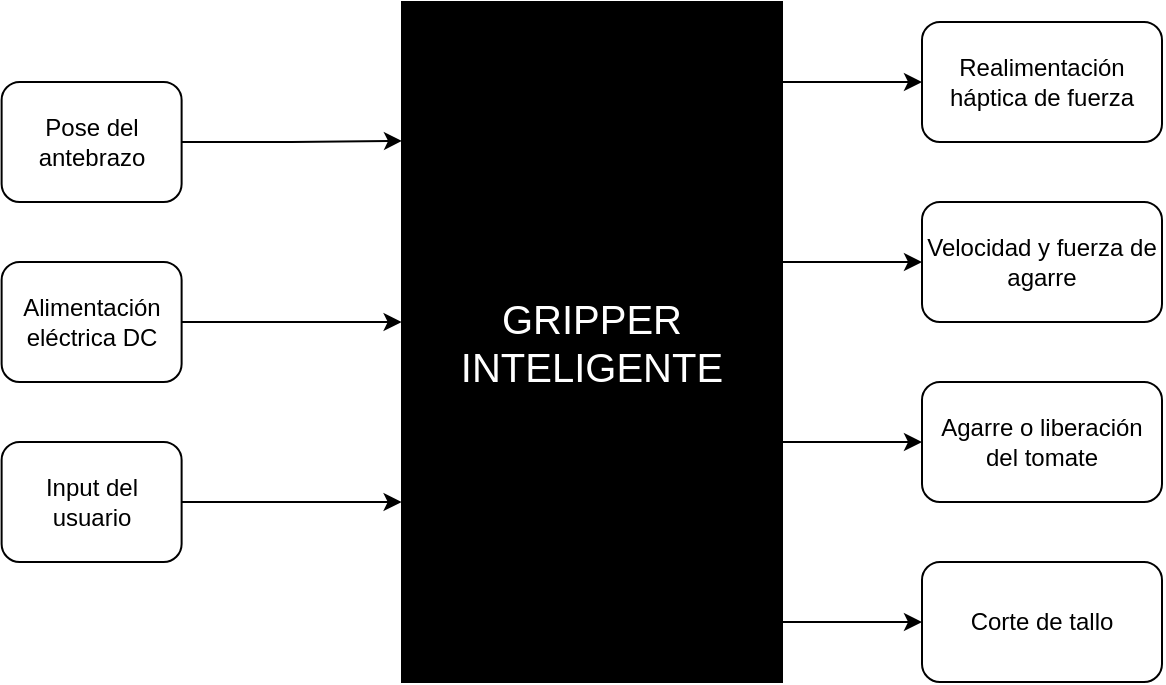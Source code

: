 <mxfile version="28.1.2" pages="3">
  <diagram name="caja_negra" id="UUBVJL1OLLHGn7JmHs6V">
    <mxGraphModel dx="2514" dy="1496" grid="1" gridSize="10" guides="1" tooltips="1" connect="1" arrows="1" fold="1" page="1" pageScale="1" pageWidth="827" pageHeight="1169" math="0" shadow="0">
      <root>
        <mxCell id="0" />
        <mxCell id="1" parent="0" />
        <mxCell id="-ZnVaG9fN53VOoI0NhHk-19" style="edgeStyle=orthogonalEdgeStyle;rounded=0;orthogonalLoop=1;jettySize=auto;html=1;exitX=1;exitY=0.5;exitDx=0;exitDy=0;entryX=0;entryY=0.5;entryDx=0;entryDy=0;" parent="1" source="-ZnVaG9fN53VOoI0NhHk-9" target="-ZnVaG9fN53VOoI0NhHk-16" edge="1">
          <mxGeometry relative="1" as="geometry">
            <Array as="points">
              <mxPoint x="500" y="455" />
              <mxPoint x="570" y="455" />
            </Array>
          </mxGeometry>
        </mxCell>
        <mxCell id="-ZnVaG9fN53VOoI0NhHk-23" value="" style="edgeStyle=orthogonalEdgeStyle;rounded=0;orthogonalLoop=1;jettySize=auto;html=1;" parent="1" source="-ZnVaG9fN53VOoI0NhHk-9" target="-ZnVaG9fN53VOoI0NhHk-22" edge="1">
          <mxGeometry relative="1" as="geometry">
            <Array as="points">
              <mxPoint x="520" y="545" />
              <mxPoint x="520" y="545" />
            </Array>
          </mxGeometry>
        </mxCell>
        <mxCell id="-ZnVaG9fN53VOoI0NhHk-26" style="edgeStyle=orthogonalEdgeStyle;rounded=0;orthogonalLoop=1;jettySize=auto;html=1;entryX=0;entryY=0.5;entryDx=0;entryDy=0;" parent="1" source="-ZnVaG9fN53VOoI0NhHk-9" target="-ZnVaG9fN53VOoI0NhHk-24" edge="1">
          <mxGeometry relative="1" as="geometry">
            <Array as="points">
              <mxPoint x="530" y="725" />
              <mxPoint x="530" y="725" />
            </Array>
          </mxGeometry>
        </mxCell>
        <mxCell id="-ZnVaG9fN53VOoI0NhHk-9" value="&lt;span style=&quot;font-size: 20px;&quot;&gt;GRIPPER INTELIGENTE&lt;/span&gt;" style="rounded=0;whiteSpace=wrap;html=1;fillColor=#000000;fontColor=#FFFFFF;" parent="1" vertex="1">
          <mxGeometry x="310" y="415" width="190" height="340" as="geometry" />
        </mxCell>
        <mxCell id="-ZnVaG9fN53VOoI0NhHk-11" value="" style="edgeStyle=orthogonalEdgeStyle;rounded=0;orthogonalLoop=1;jettySize=auto;html=1;" parent="1" source="-ZnVaG9fN53VOoI0NhHk-10" edge="1">
          <mxGeometry relative="1" as="geometry">
            <Array as="points">
              <mxPoint x="249.81" y="575" />
              <mxPoint x="249.81" y="575" />
            </Array>
            <mxPoint x="309.81" y="575" as="targetPoint" />
          </mxGeometry>
        </mxCell>
        <mxCell id="-ZnVaG9fN53VOoI0NhHk-10" value="Alimentación eléctrica DC" style="rounded=1;whiteSpace=wrap;html=1;" parent="1" vertex="1">
          <mxGeometry x="109.81" y="545" width="90" height="60" as="geometry" />
        </mxCell>
        <mxCell id="-ZnVaG9fN53VOoI0NhHk-13" value="" style="edgeStyle=orthogonalEdgeStyle;rounded=0;orthogonalLoop=1;jettySize=auto;html=1;" parent="1" source="-ZnVaG9fN53VOoI0NhHk-12" edge="1">
          <mxGeometry relative="1" as="geometry">
            <mxPoint x="169.81" y="735" as="sourcePoint" />
            <mxPoint x="309.81" y="665" as="targetPoint" />
            <Array as="points" />
          </mxGeometry>
        </mxCell>
        <mxCell id="-ZnVaG9fN53VOoI0NhHk-12" value="Input del usuario" style="rounded=1;whiteSpace=wrap;html=1;" parent="1" vertex="1">
          <mxGeometry x="109.81" y="635" width="90" height="60" as="geometry" />
        </mxCell>
        <mxCell id="-ZnVaG9fN53VOoI0NhHk-16" value="Realimentación háptica de fuerza" style="rounded=1;whiteSpace=wrap;html=1;" parent="1" vertex="1">
          <mxGeometry x="570" y="425" width="120" height="60" as="geometry" />
        </mxCell>
        <mxCell id="-ZnVaG9fN53VOoI0NhHk-20" style="edgeStyle=orthogonalEdgeStyle;rounded=0;orthogonalLoop=1;jettySize=auto;html=1;exitX=1;exitY=0.5;exitDx=0;exitDy=0;entryX=0;entryY=0.5;entryDx=0;entryDy=0;" parent="1" target="-ZnVaG9fN53VOoI0NhHk-21" edge="1">
          <mxGeometry relative="1" as="geometry">
            <mxPoint x="500" y="655" as="sourcePoint" />
            <Array as="points">
              <mxPoint x="500" y="635" />
            </Array>
          </mxGeometry>
        </mxCell>
        <mxCell id="-ZnVaG9fN53VOoI0NhHk-21" value="Agarre o liberación del tomate" style="rounded=1;whiteSpace=wrap;html=1;" parent="1" vertex="1">
          <mxGeometry x="570" y="605" width="120" height="60" as="geometry" />
        </mxCell>
        <mxCell id="-ZnVaG9fN53VOoI0NhHk-22" value="Velocidad y fuerza de agarre" style="rounded=1;whiteSpace=wrap;html=1;" parent="1" vertex="1">
          <mxGeometry x="570" y="515" width="120" height="60" as="geometry" />
        </mxCell>
        <mxCell id="-ZnVaG9fN53VOoI0NhHk-24" value="Corte de tallo" style="rounded=1;whiteSpace=wrap;html=1;" parent="1" vertex="1">
          <mxGeometry x="570" y="695" width="120" height="60" as="geometry" />
        </mxCell>
        <mxCell id="4VOGpAcKsE65S-yx3ql8-43" value="Pose del antebrazo" style="rounded=1;whiteSpace=wrap;html=1;" parent="1" vertex="1">
          <mxGeometry x="109.81" y="455" width="90" height="60" as="geometry" />
        </mxCell>
        <mxCell id="4VOGpAcKsE65S-yx3ql8-45" style="edgeStyle=orthogonalEdgeStyle;rounded=0;orthogonalLoop=1;jettySize=auto;html=1;exitX=1;exitY=0.5;exitDx=0;exitDy=0;entryX=0.001;entryY=0.116;entryDx=0;entryDy=0;entryPerimeter=0;" parent="1" source="4VOGpAcKsE65S-yx3ql8-43" edge="1">
          <mxGeometry relative="1" as="geometry">
            <mxPoint x="310.0" y="484.44" as="targetPoint" />
          </mxGeometry>
        </mxCell>
      </root>
    </mxGraphModel>
  </diagram>
  <diagram id="ZbVPOY_TJAYsjU8gu6Ru" name="caja_gris">
    <mxGraphModel dx="2095" dy="1247" grid="1" gridSize="10" guides="1" tooltips="1" connect="1" arrows="1" fold="1" page="1" pageScale="1" pageWidth="1654" pageHeight="1169" math="0" shadow="0">
      <root>
        <mxCell id="0" />
        <mxCell id="1" parent="0" />
        <mxCell id="YQIX3YykqNdoaXsf7wIo-1" value="" style="rounded=0;whiteSpace=wrap;html=1;fillColor=none;fontColor=#FFFFFF;" vertex="1" parent="1">
          <mxGeometry x="437" y="384" width="750" height="400" as="geometry" />
        </mxCell>
        <mxCell id="YQIX3YykqNdoaXsf7wIo-2" style="edgeStyle=orthogonalEdgeStyle;rounded=0;orthogonalLoop=1;jettySize=auto;html=1;exitX=1;exitY=0.5;exitDx=0;exitDy=0;entryX=0;entryY=0.5;entryDx=0;entryDy=0;" edge="1" parent="1" source="YQIX3YykqNdoaXsf7wIo-4" target="YQIX3YykqNdoaXsf7wIo-44">
          <mxGeometry relative="1" as="geometry">
            <Array as="points">
              <mxPoint x="467" y="514" />
              <mxPoint x="467" y="487" />
            </Array>
          </mxGeometry>
        </mxCell>
        <mxCell id="YQIX3YykqNdoaXsf7wIo-3" style="edgeStyle=orthogonalEdgeStyle;rounded=0;orthogonalLoop=1;jettySize=auto;html=1;exitX=1;exitY=0.5;exitDx=0;exitDy=0;" edge="1" parent="1" source="YQIX3YykqNdoaXsf7wIo-4" target="YQIX3YykqNdoaXsf7wIo-47">
          <mxGeometry relative="1" as="geometry">
            <Array as="points">
              <mxPoint x="467" y="514" />
              <mxPoint x="467" y="567" />
            </Array>
          </mxGeometry>
        </mxCell>
        <mxCell id="YQIX3YykqNdoaXsf7wIo-4" value="Alimentación eléctrica DC" style="rounded=1;whiteSpace=wrap;html=1;" vertex="1" parent="1">
          <mxGeometry x="297" y="484" width="90" height="60" as="geometry" />
        </mxCell>
        <mxCell id="YQIX3YykqNdoaXsf7wIo-5" value="" style="edgeStyle=orthogonalEdgeStyle;rounded=0;orthogonalLoop=1;jettySize=auto;html=1;entryX=0;entryY=0.5;entryDx=0;entryDy=0;" edge="1" parent="1" source="YQIX3YykqNdoaXsf7wIo-6" target="YQIX3YykqNdoaXsf7wIo-21">
          <mxGeometry relative="1" as="geometry">
            <mxPoint x="382" y="754" as="sourcePoint" />
            <mxPoint x="522" y="684" as="targetPoint" />
            <Array as="points" />
          </mxGeometry>
        </mxCell>
        <mxCell id="YQIX3YykqNdoaXsf7wIo-6" value="Input del usuario" style="rounded=1;whiteSpace=wrap;html=1;" vertex="1" parent="1">
          <mxGeometry x="302" y="656.5" width="85" height="60" as="geometry" />
        </mxCell>
        <mxCell id="YQIX3YykqNdoaXsf7wIo-7" value="Realimentación háptica de fuerza" style="rounded=1;whiteSpace=wrap;html=1;" vertex="1" parent="1">
          <mxGeometry x="1237" y="724" width="120" height="60" as="geometry" />
        </mxCell>
        <mxCell id="YQIX3YykqNdoaXsf7wIo-8" value="Agarre o liberación del tomate" style="rounded=1;whiteSpace=wrap;html=1;" vertex="1" parent="1">
          <mxGeometry x="1237" y="504" width="120" height="60" as="geometry" />
        </mxCell>
        <mxCell id="YQIX3YykqNdoaXsf7wIo-9" value="Velocidad y fuerza de agarre" style="rounded=1;whiteSpace=wrap;html=1;" vertex="1" parent="1">
          <mxGeometry x="1237" y="614" width="120" height="60" as="geometry" />
        </mxCell>
        <mxCell id="YQIX3YykqNdoaXsf7wIo-10" value="Corte del tallo" style="rounded=1;whiteSpace=wrap;html=1;" vertex="1" parent="1">
          <mxGeometry x="1237" y="384" width="120" height="60" as="geometry" />
        </mxCell>
        <mxCell id="YQIX3YykqNdoaXsf7wIo-11" style="edgeStyle=orthogonalEdgeStyle;rounded=0;orthogonalLoop=1;jettySize=auto;html=1;exitX=1;exitY=0.5;exitDx=0;exitDy=0;entryX=1;entryY=0.25;entryDx=0;entryDy=0;" edge="1" parent="1" source="YQIX3YykqNdoaXsf7wIo-17" target="YQIX3YykqNdoaXsf7wIo-41">
          <mxGeometry relative="1" as="geometry">
            <mxPoint x="893" y="564" as="sourcePoint" />
            <mxPoint x="877" y="686.5" as="targetPoint" />
            <Array as="points">
              <mxPoint x="927" y="564" />
              <mxPoint x="927" y="674" />
            </Array>
          </mxGeometry>
        </mxCell>
        <mxCell id="YQIX3YykqNdoaXsf7wIo-12" value="Señales de&amp;nbsp;&lt;div&gt;posición, corriente&lt;br&gt;y temperatura&lt;/div&gt;" style="edgeLabel;html=1;align=center;verticalAlign=middle;resizable=0;points=[];" connectable="0" vertex="1" parent="YQIX3YykqNdoaXsf7wIo-11">
          <mxGeometry x="-0.223" y="-2" relative="1" as="geometry">
            <mxPoint x="22" y="22" as="offset" />
          </mxGeometry>
        </mxCell>
        <mxCell id="YQIX3YykqNdoaXsf7wIo-13" style="edgeStyle=orthogonalEdgeStyle;rounded=0;orthogonalLoop=1;jettySize=auto;html=1;exitX=0.25;exitY=0;exitDx=0;exitDy=0;" edge="1" parent="1" source="YQIX3YykqNdoaXsf7wIo-17" target="YQIX3YykqNdoaXsf7wIo-28">
          <mxGeometry relative="1" as="geometry">
            <Array as="points">
              <mxPoint x="824" y="494" />
              <mxPoint x="824" y="494" />
            </Array>
          </mxGeometry>
        </mxCell>
        <mxCell id="YQIX3YykqNdoaXsf7wIo-14" value="Rotación en&amp;nbsp;&lt;div&gt;articulación&lt;/div&gt;" style="edgeLabel;html=1;align=center;verticalAlign=middle;resizable=0;points=[];" connectable="0" vertex="1" parent="YQIX3YykqNdoaXsf7wIo-13">
          <mxGeometry x="0.069" y="2" relative="1" as="geometry">
            <mxPoint x="-9" y="2" as="offset" />
          </mxGeometry>
        </mxCell>
        <mxCell id="YQIX3YykqNdoaXsf7wIo-15" style="edgeStyle=orthogonalEdgeStyle;rounded=0;orthogonalLoop=1;jettySize=auto;html=1;exitX=0.75;exitY=0;exitDx=0;exitDy=0;entryX=0.5;entryY=1;entryDx=0;entryDy=0;" edge="1" parent="1" source="YQIX3YykqNdoaXsf7wIo-17" target="YQIX3YykqNdoaXsf7wIo-30">
          <mxGeometry relative="1" as="geometry" />
        </mxCell>
        <mxCell id="YQIX3YykqNdoaXsf7wIo-16" value="Torque de&amp;nbsp;&lt;div&gt;activación&lt;/div&gt;" style="edgeLabel;html=1;align=center;verticalAlign=middle;resizable=0;points=[];" connectable="0" vertex="1" parent="YQIX3YykqNdoaXsf7wIo-15">
          <mxGeometry x="-0.065" relative="1" as="geometry">
            <mxPoint as="offset" />
          </mxGeometry>
        </mxCell>
        <mxCell id="YQIX3YykqNdoaXsf7wIo-17" value="SERVOMOTOR" style="rounded=1;whiteSpace=wrap;html=1;" vertex="1" parent="1">
          <mxGeometry x="797" y="544" width="106" height="40" as="geometry" />
        </mxCell>
        <mxCell id="YQIX3YykqNdoaXsf7wIo-18" style="edgeStyle=orthogonalEdgeStyle;rounded=0;orthogonalLoop=1;jettySize=auto;html=1;exitX=1;exitY=0.25;exitDx=0;exitDy=0;entryX=0;entryY=0.25;entryDx=0;entryDy=0;" edge="1" parent="1" source="YQIX3YykqNdoaXsf7wIo-21" target="YQIX3YykqNdoaXsf7wIo-41">
          <mxGeometry relative="1" as="geometry">
            <Array as="points">
              <mxPoint x="613" y="674" />
              <mxPoint x="737" y="674" />
            </Array>
          </mxGeometry>
        </mxCell>
        <mxCell id="YQIX3YykqNdoaXsf7wIo-19" value="Señal de cierre&lt;div&gt;o apertura&amp;nbsp;&lt;/div&gt;" style="edgeLabel;html=1;align=center;verticalAlign=middle;resizable=0;points=[];" connectable="0" vertex="1" parent="YQIX3YykqNdoaXsf7wIo-18">
          <mxGeometry x="-0.227" relative="1" as="geometry">
            <mxPoint x="10" y="-15" as="offset" />
          </mxGeometry>
        </mxCell>
        <mxCell id="YQIX3YykqNdoaXsf7wIo-20" style="edgeStyle=orthogonalEdgeStyle;rounded=0;orthogonalLoop=1;jettySize=auto;html=1;exitX=0.5;exitY=1;exitDx=0;exitDy=0;entryX=0;entryY=0.5;entryDx=0;entryDy=0;" edge="1" parent="1" source="YQIX3YykqNdoaXsf7wIo-21" target="YQIX3YykqNdoaXsf7wIo-7">
          <mxGeometry relative="1" as="geometry" />
        </mxCell>
        <mxCell id="YQIX3YykqNdoaXsf7wIo-21" value="META-QUEST" style="rounded=1;whiteSpace=wrap;html=1;" vertex="1" parent="1">
          <mxGeometry x="507" y="664" width="106" height="45" as="geometry" />
        </mxCell>
        <mxCell id="YQIX3YykqNdoaXsf7wIo-22" value="" style="edgeStyle=orthogonalEdgeStyle;rounded=0;orthogonalLoop=1;jettySize=auto;html=1;" edge="1" parent="1" source="YQIX3YykqNdoaXsf7wIo-24" target="YQIX3YykqNdoaXsf7wIo-52">
          <mxGeometry relative="1" as="geometry" />
        </mxCell>
        <mxCell id="YQIX3YykqNdoaXsf7wIo-23" value="Señal de fuerza" style="edgeLabel;html=1;align=center;verticalAlign=middle;resizable=0;points=[];" connectable="0" vertex="1" parent="YQIX3YykqNdoaXsf7wIo-22">
          <mxGeometry x="0.05" y="2" relative="1" as="geometry">
            <mxPoint x="-2" y="-6" as="offset" />
          </mxGeometry>
        </mxCell>
        <mxCell id="YQIX3YykqNdoaXsf7wIo-24" value="SENSOR DE FUERZA" style="rounded=1;whiteSpace=wrap;html=1;" vertex="1" parent="1">
          <mxGeometry x="1027" y="584" width="100" height="40" as="geometry" />
        </mxCell>
        <mxCell id="YQIX3YykqNdoaXsf7wIo-25" style="edgeStyle=orthogonalEdgeStyle;rounded=0;orthogonalLoop=1;jettySize=auto;html=1;exitX=1;exitY=0.5;exitDx=0;exitDy=0;entryX=0;entryY=0.5;entryDx=0;entryDy=0;" edge="1" parent="1" source="YQIX3YykqNdoaXsf7wIo-28" target="YQIX3YykqNdoaXsf7wIo-8">
          <mxGeometry relative="1" as="geometry">
            <Array as="points">
              <mxPoint x="907" y="454" />
              <mxPoint x="907" y="494" />
              <mxPoint x="1097" y="494" />
              <mxPoint x="1097" y="534" />
            </Array>
          </mxGeometry>
        </mxCell>
        <mxCell id="YQIX3YykqNdoaXsf7wIo-26" style="edgeStyle=orthogonalEdgeStyle;rounded=0;orthogonalLoop=1;jettySize=auto;html=1;exitX=0.75;exitY=1;exitDx=0;exitDy=0;entryX=0.5;entryY=0;entryDx=0;entryDy=0;" edge="1" parent="1" source="YQIX3YykqNdoaXsf7wIo-28" target="YQIX3YykqNdoaXsf7wIo-24">
          <mxGeometry relative="1" as="geometry">
            <Array as="points">
              <mxPoint x="857" y="474" />
              <mxPoint x="857" y="534" />
              <mxPoint x="1077" y="534" />
            </Array>
          </mxGeometry>
        </mxCell>
        <mxCell id="YQIX3YykqNdoaXsf7wIo-27" value="Fuerza de agarre" style="edgeLabel;html=1;align=center;verticalAlign=middle;resizable=0;points=[];" connectable="0" vertex="1" parent="YQIX3YykqNdoaXsf7wIo-26">
          <mxGeometry x="0.703" y="-1" relative="1" as="geometry">
            <mxPoint x="1" y="20" as="offset" />
          </mxGeometry>
        </mxCell>
        <mxCell id="YQIX3YykqNdoaXsf7wIo-28" value="DEDO DE AGARRE" style="rounded=1;whiteSpace=wrap;html=1;" vertex="1" parent="1">
          <mxGeometry x="777" y="434" width="100" height="40" as="geometry" />
        </mxCell>
        <mxCell id="YQIX3YykqNdoaXsf7wIo-29" style="edgeStyle=orthogonalEdgeStyle;rounded=0;orthogonalLoop=1;jettySize=auto;html=1;exitX=1;exitY=0.5;exitDx=0;exitDy=0;entryX=0;entryY=0.5;entryDx=0;entryDy=0;" edge="1" parent="1" source="YQIX3YykqNdoaXsf7wIo-30" target="YQIX3YykqNdoaXsf7wIo-10">
          <mxGeometry relative="1" as="geometry">
            <Array as="points">
              <mxPoint x="1087" y="454" />
              <mxPoint x="1087" y="414" />
            </Array>
          </mxGeometry>
        </mxCell>
        <mxCell id="YQIX3YykqNdoaXsf7wIo-30" value="DEDO DE CORTE" style="rounded=1;whiteSpace=wrap;html=1;" vertex="1" parent="1">
          <mxGeometry x="927" y="434" width="100" height="40" as="geometry" />
        </mxCell>
        <mxCell id="YQIX3YykqNdoaXsf7wIo-31" style="edgeStyle=orthogonalEdgeStyle;rounded=0;orthogonalLoop=1;jettySize=auto;html=1;exitX=1;exitY=0.5;exitDx=0;exitDy=0;entryX=0.5;entryY=0;entryDx=0;entryDy=0;" edge="1" parent="1" source="YQIX3YykqNdoaXsf7wIo-35" target="YQIX3YykqNdoaXsf7wIo-30">
          <mxGeometry relative="1" as="geometry" />
        </mxCell>
        <mxCell id="YQIX3YykqNdoaXsf7wIo-32" style="edgeStyle=orthogonalEdgeStyle;rounded=0;orthogonalLoop=1;jettySize=auto;html=1;exitX=1;exitY=0.5;exitDx=0;exitDy=0;entryX=0.5;entryY=0;entryDx=0;entryDy=0;" edge="1" parent="1" source="YQIX3YykqNdoaXsf7wIo-35" target="YQIX3YykqNdoaXsf7wIo-28">
          <mxGeometry relative="1" as="geometry">
            <Array as="points">
              <mxPoint x="827" y="414" />
            </Array>
          </mxGeometry>
        </mxCell>
        <mxCell id="YQIX3YykqNdoaXsf7wIo-33" style="edgeStyle=orthogonalEdgeStyle;rounded=0;orthogonalLoop=1;jettySize=auto;html=1;exitX=1;exitY=0.5;exitDx=0;exitDy=0;entryX=0;entryY=0.25;entryDx=0;entryDy=0;" edge="1" parent="1" source="YQIX3YykqNdoaXsf7wIo-35" target="YQIX3YykqNdoaXsf7wIo-17">
          <mxGeometry relative="1" as="geometry">
            <Array as="points">
              <mxPoint x="747" y="414" />
              <mxPoint x="747" y="554" />
            </Array>
          </mxGeometry>
        </mxCell>
        <mxCell id="YQIX3YykqNdoaXsf7wIo-34" value="Fuerza de soporte" style="edgeLabel;html=1;align=center;verticalAlign=middle;resizable=0;points=[];" connectable="0" vertex="1" parent="YQIX3YykqNdoaXsf7wIo-33">
          <mxGeometry x="-0.653" y="3" relative="1" as="geometry">
            <mxPoint x="13" y="3" as="offset" />
          </mxGeometry>
        </mxCell>
        <mxCell id="YQIX3YykqNdoaXsf7wIo-35" value="PLACA DE SOPORTE" style="rounded=1;whiteSpace=wrap;html=1;" vertex="1" parent="1">
          <mxGeometry x="507" y="394" width="100" height="40" as="geometry" />
        </mxCell>
        <mxCell id="YQIX3YykqNdoaXsf7wIo-36" style="edgeStyle=orthogonalEdgeStyle;rounded=0;orthogonalLoop=1;jettySize=auto;html=1;entryX=0.5;entryY=1;entryDx=0;entryDy=0;exitX=0.75;exitY=0;exitDx=0;exitDy=0;" edge="1" parent="1" source="YQIX3YykqNdoaXsf7wIo-41" target="YQIX3YykqNdoaXsf7wIo-17">
          <mxGeometry relative="1" as="geometry">
            <Array as="points" />
          </mxGeometry>
        </mxCell>
        <mxCell id="YQIX3YykqNdoaXsf7wIo-37" value="Señal de control" style="edgeLabel;html=1;align=center;verticalAlign=middle;resizable=0;points=[];" connectable="0" vertex="1" parent="YQIX3YykqNdoaXsf7wIo-36">
          <mxGeometry x="0.293" y="1" relative="1" as="geometry">
            <mxPoint x="1" y="2" as="offset" />
          </mxGeometry>
        </mxCell>
        <mxCell id="YQIX3YykqNdoaXsf7wIo-38" style="edgeStyle=orthogonalEdgeStyle;rounded=0;orthogonalLoop=1;jettySize=auto;html=1;exitX=0;exitY=0.75;exitDx=0;exitDy=0;entryX=1;entryY=0.75;entryDx=0;entryDy=0;" edge="1" parent="1" source="YQIX3YykqNdoaXsf7wIo-41" target="YQIX3YykqNdoaXsf7wIo-21">
          <mxGeometry relative="1" as="geometry">
            <Array as="points">
              <mxPoint x="737" y="698" />
            </Array>
          </mxGeometry>
        </mxCell>
        <mxCell id="YQIX3YykqNdoaXsf7wIo-39" value="Señal de&amp;nbsp;&lt;div&gt;realimentación&lt;/div&gt;" style="edgeLabel;html=1;align=center;verticalAlign=middle;resizable=0;points=[];" connectable="0" vertex="1" parent="YQIX3YykqNdoaXsf7wIo-38">
          <mxGeometry x="0.032" y="1" relative="1" as="geometry">
            <mxPoint x="-6" y="13" as="offset" />
          </mxGeometry>
        </mxCell>
        <mxCell id="YQIX3YykqNdoaXsf7wIo-40" style="edgeStyle=orthogonalEdgeStyle;rounded=0;orthogonalLoop=1;jettySize=auto;html=1;exitX=0.5;exitY=1;exitDx=0;exitDy=0;entryX=0;entryY=0.5;entryDx=0;entryDy=0;" edge="1" parent="1" source="YQIX3YykqNdoaXsf7wIo-41" target="YQIX3YykqNdoaXsf7wIo-9">
          <mxGeometry relative="1" as="geometry">
            <Array as="points">
              <mxPoint x="812" y="744" />
              <mxPoint x="1167" y="744" />
              <mxPoint x="1167" y="644" />
            </Array>
          </mxGeometry>
        </mxCell>
        <mxCell id="YQIX3YykqNdoaXsf7wIo-41" value="MICROCONTROLADOR" style="rounded=1;whiteSpace=wrap;html=1;" vertex="1" parent="1">
          <mxGeometry x="737" y="661.5" width="150" height="50" as="geometry" />
        </mxCell>
        <mxCell id="YQIX3YykqNdoaXsf7wIo-42" style="edgeStyle=orthogonalEdgeStyle;rounded=0;orthogonalLoop=1;jettySize=auto;html=1;exitX=1;exitY=0.5;exitDx=0;exitDy=0;entryX=0;entryY=0.75;entryDx=0;entryDy=0;" edge="1" parent="1" source="YQIX3YykqNdoaXsf7wIo-44" target="YQIX3YykqNdoaXsf7wIo-17">
          <mxGeometry relative="1" as="geometry">
            <Array as="points">
              <mxPoint x="677" y="487" />
              <mxPoint x="677" y="574" />
            </Array>
          </mxGeometry>
        </mxCell>
        <mxCell id="YQIX3YykqNdoaXsf7wIo-43" value="Señal de potencia" style="edgeLabel;html=1;align=center;verticalAlign=middle;resizable=0;points=[];" connectable="0" vertex="1" parent="YQIX3YykqNdoaXsf7wIo-42">
          <mxGeometry x="0.021" y="-1" relative="1" as="geometry">
            <mxPoint y="-31" as="offset" />
          </mxGeometry>
        </mxCell>
        <mxCell id="YQIX3YykqNdoaXsf7wIo-44" value="CIRCUITO DE POTENCIA" style="rounded=1;whiteSpace=wrap;html=1;" vertex="1" parent="1">
          <mxGeometry x="507" y="464" width="106" height="45" as="geometry" />
        </mxCell>
        <mxCell id="YQIX3YykqNdoaXsf7wIo-45" style="edgeStyle=orthogonalEdgeStyle;rounded=0;orthogonalLoop=1;jettySize=auto;html=1;exitX=1;exitY=0.5;exitDx=0;exitDy=0;entryX=0.25;entryY=0;entryDx=0;entryDy=0;" edge="1" parent="1" source="YQIX3YykqNdoaXsf7wIo-47" target="YQIX3YykqNdoaXsf7wIo-41">
          <mxGeometry relative="1" as="geometry">
            <Array as="points">
              <mxPoint x="657" y="567" />
              <mxPoint x="657" y="604" />
              <mxPoint x="774" y="604" />
            </Array>
          </mxGeometry>
        </mxCell>
        <mxCell id="YQIX3YykqNdoaXsf7wIo-46" value="Energía eléctrica" style="edgeLabel;html=1;align=center;verticalAlign=middle;resizable=0;points=[];" connectable="0" vertex="1" parent="YQIX3YykqNdoaXsf7wIo-45">
          <mxGeometry x="-0.227" y="-3" relative="1" as="geometry">
            <mxPoint x="33" y="-3" as="offset" />
          </mxGeometry>
        </mxCell>
        <mxCell id="YQIX3YykqNdoaXsf7wIo-47" value="CIRCUITO DE ALIMENTACIÓN" style="rounded=1;whiteSpace=wrap;html=1;" vertex="1" parent="1">
          <mxGeometry x="507" y="544" width="106" height="45" as="geometry" />
        </mxCell>
        <mxCell id="YQIX3YykqNdoaXsf7wIo-48" style="edgeStyle=orthogonalEdgeStyle;rounded=0;orthogonalLoop=1;jettySize=auto;html=1;exitX=1;exitY=0.5;exitDx=0;exitDy=0;entryX=0;entryY=0.5;entryDx=0;entryDy=0;" edge="1" parent="1" source="YQIX3YykqNdoaXsf7wIo-49" target="YQIX3YykqNdoaXsf7wIo-35">
          <mxGeometry relative="1" as="geometry" />
        </mxCell>
        <mxCell id="YQIX3YykqNdoaXsf7wIo-49" value="Pose del antebrazo" style="rounded=1;whiteSpace=wrap;html=1;" vertex="1" parent="1">
          <mxGeometry x="299.5" y="384" width="90" height="60" as="geometry" />
        </mxCell>
        <mxCell id="YQIX3YykqNdoaXsf7wIo-50" style="edgeStyle=orthogonalEdgeStyle;rounded=0;orthogonalLoop=1;jettySize=auto;html=1;entryX=1;entryY=0.75;entryDx=0;entryDy=0;" edge="1" parent="1" source="YQIX3YykqNdoaXsf7wIo-52" target="YQIX3YykqNdoaXsf7wIo-41">
          <mxGeometry relative="1" as="geometry" />
        </mxCell>
        <mxCell id="YQIX3YykqNdoaXsf7wIo-51" value="Señal de fuerza&lt;div&gt;acondicionada&lt;/div&gt;" style="edgeLabel;html=1;align=center;verticalAlign=middle;resizable=0;points=[];" connectable="0" vertex="1" parent="YQIX3YykqNdoaXsf7wIo-50">
          <mxGeometry x="0.044" y="-3" relative="1" as="geometry">
            <mxPoint x="2" y="3" as="offset" />
          </mxGeometry>
        </mxCell>
        <mxCell id="YQIX3YykqNdoaXsf7wIo-52" value="CIRCUITO DE ACONDICIONAMIENTO" style="rounded=1;whiteSpace=wrap;html=1;" vertex="1" parent="1">
          <mxGeometry x="1007" y="674" width="140" height="50" as="geometry" />
        </mxCell>
      </root>
    </mxGraphModel>
  </diagram>
  <diagram id="-uE5mRkhJ-5sgroIV94N" name="arbol_de_funciones">
    <mxGraphModel dx="1257" dy="748" grid="1" gridSize="10" guides="1" tooltips="1" connect="1" arrows="1" fold="1" page="1" pageScale="1" pageWidth="1654" pageHeight="1169" math="0" shadow="0">
      <root>
        <mxCell id="0" />
        <mxCell id="1" parent="0" />
      </root>
    </mxGraphModel>
  </diagram>
</mxfile>
